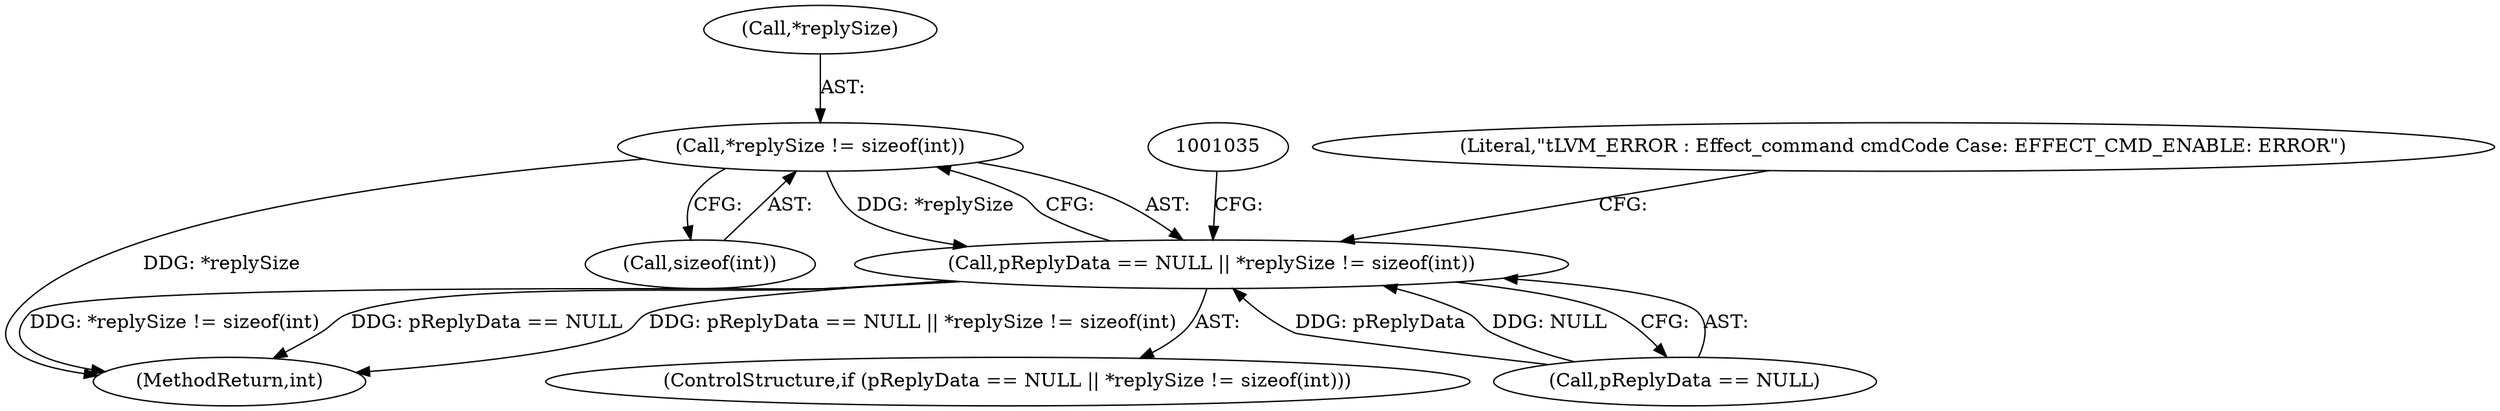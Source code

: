 digraph "0_Android_aeea52da00d210587fb3ed895de3d5f2e0264c88_4@API" {
"1001021" [label="(Call,*replySize != sizeof(int))"];
"1001017" [label="(Call,pReplyData == NULL || *replySize != sizeof(int))"];
"1001022" [label="(Call,*replySize)"];
"1001424" [label="(MethodReturn,int)"];
"1001016" [label="(ControlStructure,if (pReplyData == NULL || *replySize != sizeof(int)))"];
"1001017" [label="(Call,pReplyData == NULL || *replySize != sizeof(int))"];
"1001024" [label="(Call,sizeof(int))"];
"1001018" [label="(Call,pReplyData == NULL)"];
"1001028" [label="(Literal,\"\tLVM_ERROR : Effect_command cmdCode Case: EFFECT_CMD_ENABLE: ERROR\")"];
"1001021" [label="(Call,*replySize != sizeof(int))"];
"1001021" -> "1001017"  [label="AST: "];
"1001021" -> "1001024"  [label="CFG: "];
"1001022" -> "1001021"  [label="AST: "];
"1001024" -> "1001021"  [label="AST: "];
"1001017" -> "1001021"  [label="CFG: "];
"1001021" -> "1001424"  [label="DDG: *replySize"];
"1001021" -> "1001017"  [label="DDG: *replySize"];
"1001017" -> "1001016"  [label="AST: "];
"1001017" -> "1001018"  [label="CFG: "];
"1001018" -> "1001017"  [label="AST: "];
"1001028" -> "1001017"  [label="CFG: "];
"1001035" -> "1001017"  [label="CFG: "];
"1001017" -> "1001424"  [label="DDG: *replySize != sizeof(int)"];
"1001017" -> "1001424"  [label="DDG: pReplyData == NULL"];
"1001017" -> "1001424"  [label="DDG: pReplyData == NULL || *replySize != sizeof(int)"];
"1001018" -> "1001017"  [label="DDG: pReplyData"];
"1001018" -> "1001017"  [label="DDG: NULL"];
}
